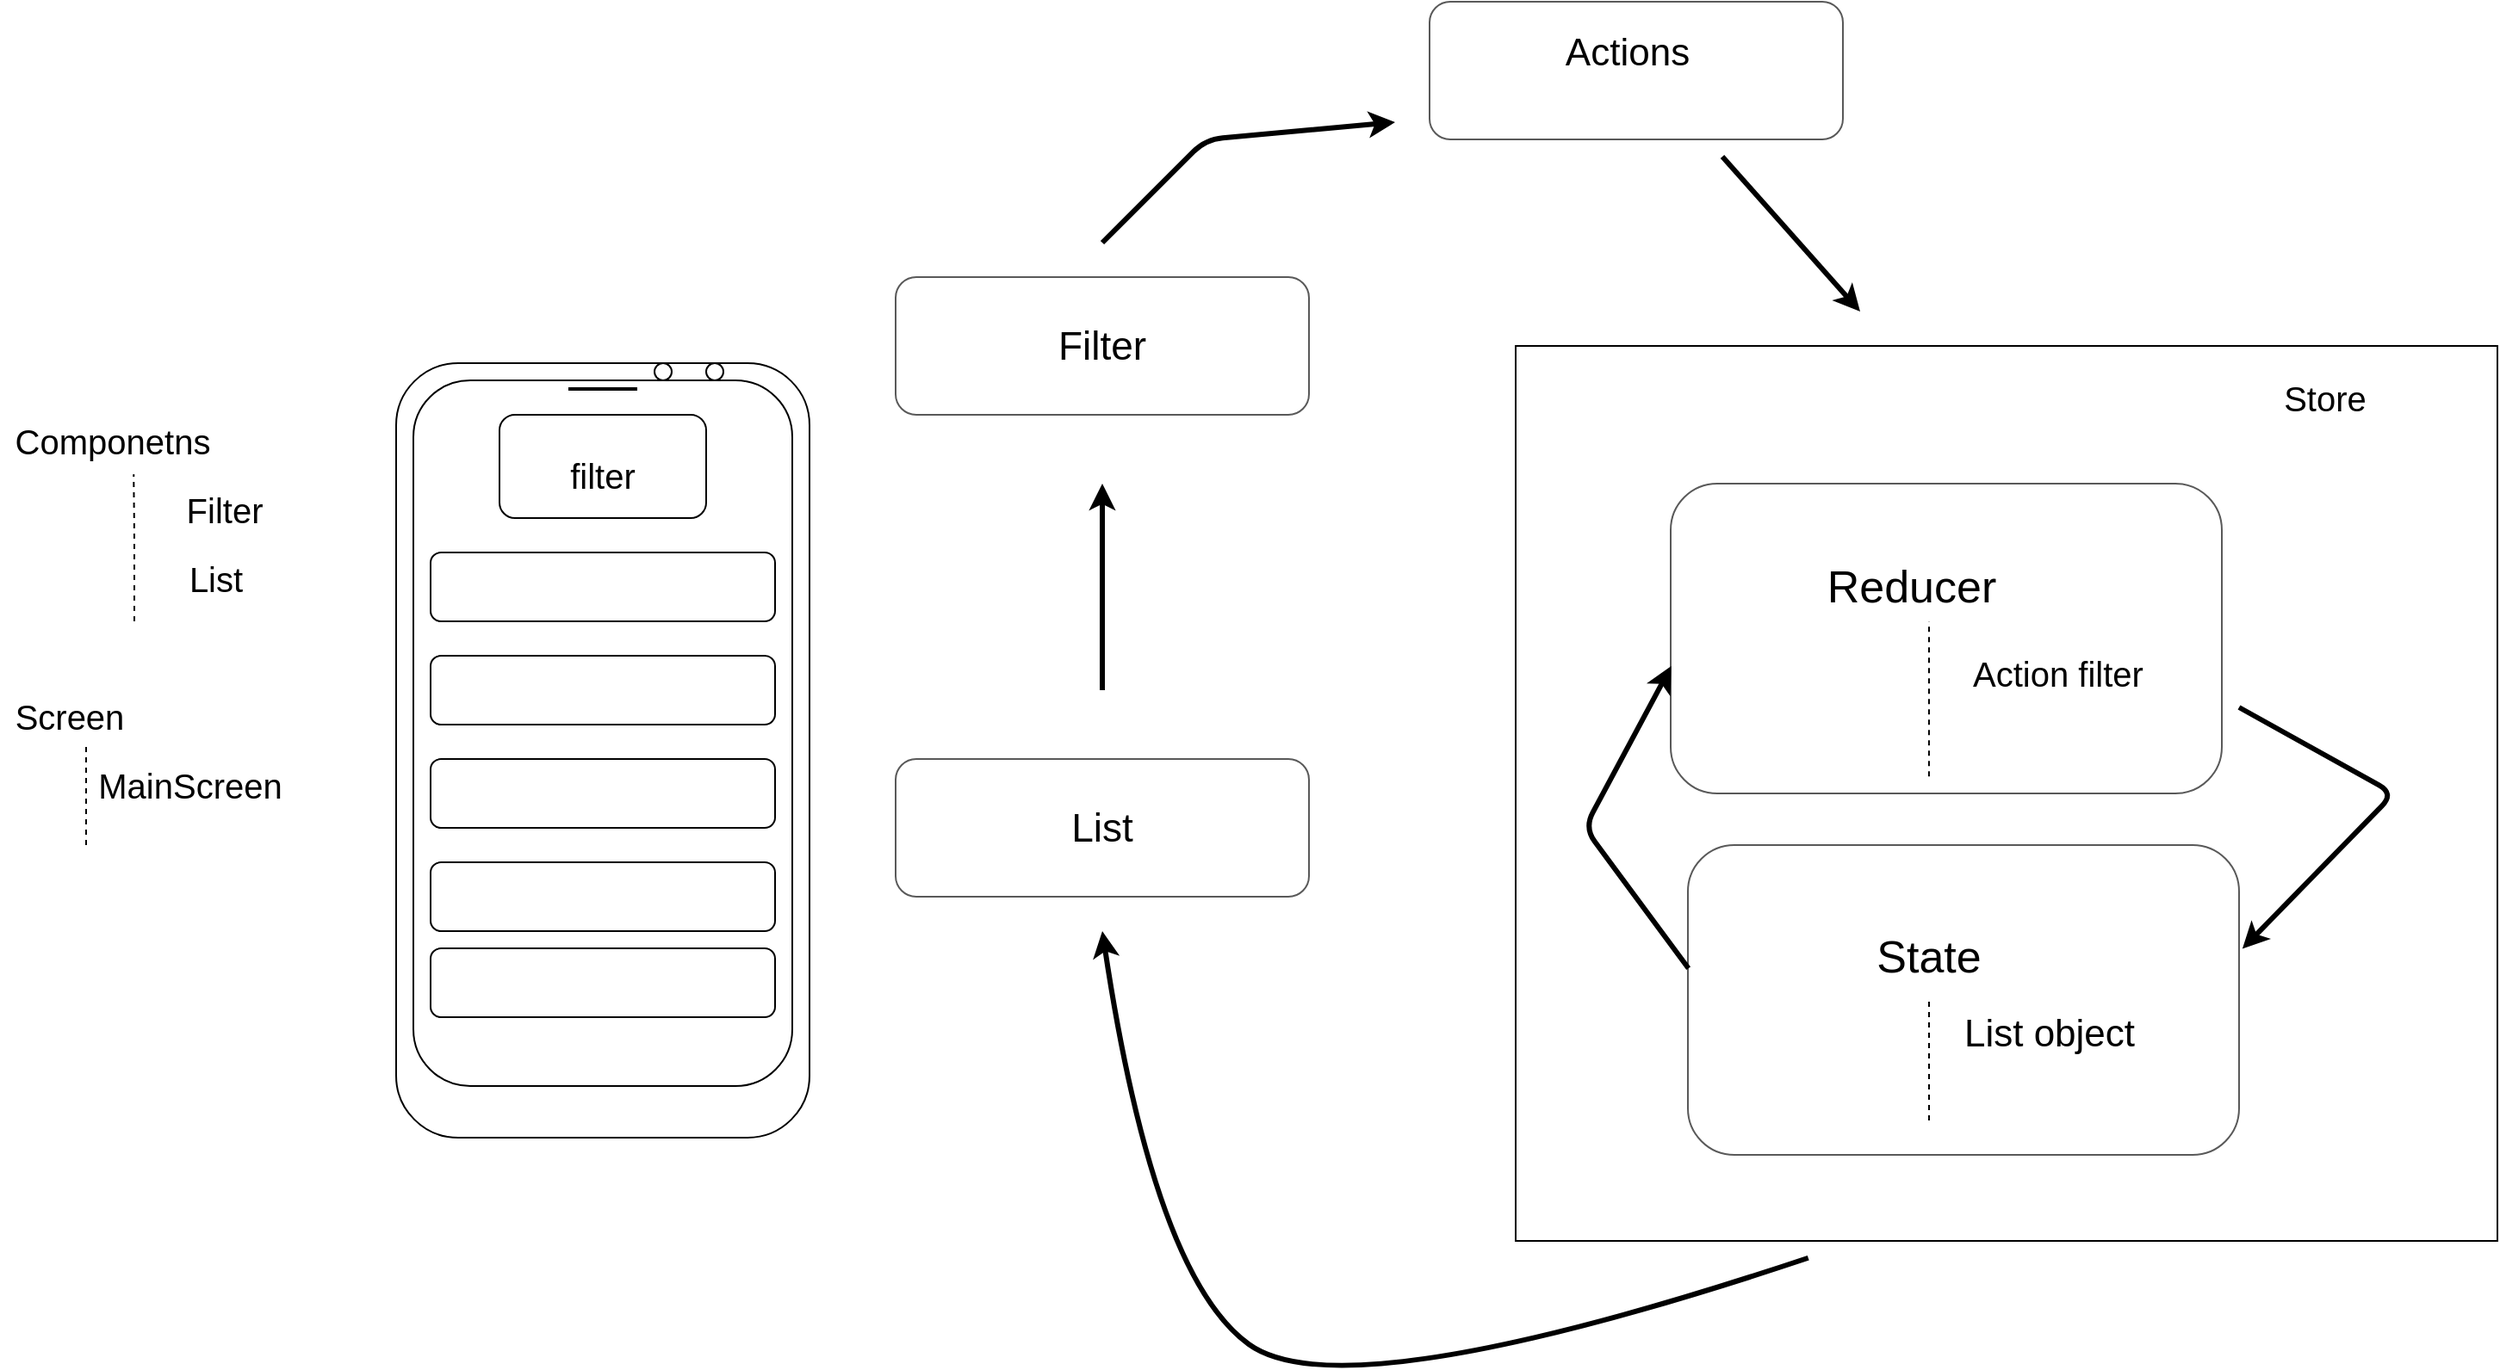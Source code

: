 <mxfile version="12.4.9" type="device"><diagram id="ubIXflRE_HvQk6Dx-LAC" name="Page-1"><mxGraphModel dx="1631" dy="1064" grid="1" gridSize="10" guides="0" tooltips="1" connect="0" arrows="0" fold="1" page="0" pageScale="1" pageWidth="827" pageHeight="1169" math="0" shadow="0"><root><mxCell id="0"/><mxCell id="1" parent="0"/><mxCell id="zcNL_GRD1mYHBkRwLtNR-1" value="" style="rounded=1;whiteSpace=wrap;html=1;fillColor=none;" vertex="1" parent="1"><mxGeometry x="630" y="370" width="240" height="450" as="geometry"/></mxCell><mxCell id="zcNL_GRD1mYHBkRwLtNR-3" value="" style="line;strokeWidth=2;html=1;fillColor=none;" vertex="1" parent="1"><mxGeometry x="730" y="380" width="40" height="10" as="geometry"/></mxCell><mxCell id="zcNL_GRD1mYHBkRwLtNR-5" value="" style="rounded=1;whiteSpace=wrap;html=1;fillColor=none;" vertex="1" parent="1"><mxGeometry x="640" y="380" width="220" height="410" as="geometry"/></mxCell><mxCell id="zcNL_GRD1mYHBkRwLtNR-6" value="" style="ellipse;whiteSpace=wrap;html=1;fillColor=none;" vertex="1" parent="1"><mxGeometry x="780" y="370" width="10" height="10" as="geometry"/></mxCell><mxCell id="zcNL_GRD1mYHBkRwLtNR-7" value="" style="ellipse;whiteSpace=wrap;html=1;fillColor=none;" vertex="1" parent="1"><mxGeometry x="810" y="370" width="10" height="10" as="geometry"/></mxCell><mxCell id="zcNL_GRD1mYHBkRwLtNR-13" value="" style="rounded=1;whiteSpace=wrap;html=1;fillColor=none;" vertex="1" parent="1"><mxGeometry x="690" y="400" width="120" height="60" as="geometry"/></mxCell><mxCell id="zcNL_GRD1mYHBkRwLtNR-14" value="filter" style="text;html=1;strokeColor=none;fillColor=none;align=center;verticalAlign=middle;whiteSpace=wrap;rounded=0;fontSize=20;" vertex="1" parent="1"><mxGeometry x="710" y="420" width="80" height="30" as="geometry"/></mxCell><mxCell id="zcNL_GRD1mYHBkRwLtNR-15" value="&lt;span style=&quot;color: rgba(0 , 0 , 0 , 0) ; font-family: monospace ; font-size: 0px&quot;&gt;ccccccccccccccccccccccc&lt;/span&gt;" style="rounded=1;whiteSpace=wrap;html=1;fillColor=none;fontSize=20;" vertex="1" parent="1"><mxGeometry x="650" y="480" width="200" height="40" as="geometry"/></mxCell><mxCell id="zcNL_GRD1mYHBkRwLtNR-16" value="&lt;span style=&quot;color: rgba(0 , 0 , 0 , 0) ; font-family: monospace ; font-size: 0px&quot;&gt;ccccccccccccccccccccccc&lt;/span&gt;" style="rounded=1;whiteSpace=wrap;html=1;fillColor=none;fontSize=20;" vertex="1" parent="1"><mxGeometry x="650" y="540" width="200" height="40" as="geometry"/></mxCell><mxCell id="zcNL_GRD1mYHBkRwLtNR-17" value="&lt;span style=&quot;color: rgba(0 , 0 , 0 , 0) ; font-family: monospace ; font-size: 0px&quot;&gt;ccccccccccccccccccccccc&lt;/span&gt;" style="rounded=1;whiteSpace=wrap;html=1;fillColor=none;fontSize=20;" vertex="1" parent="1"><mxGeometry x="650" y="600" width="200" height="40" as="geometry"/></mxCell><mxCell id="zcNL_GRD1mYHBkRwLtNR-18" value="&lt;span style=&quot;color: rgba(0 , 0 , 0 , 0) ; font-family: monospace ; font-size: 0px&quot;&gt;ccccccccccccccccccccccc&lt;/span&gt;" style="rounded=1;whiteSpace=wrap;html=1;fillColor=none;fontSize=20;" vertex="1" parent="1"><mxGeometry x="650" y="660" width="200" height="40" as="geometry"/></mxCell><mxCell id="zcNL_GRD1mYHBkRwLtNR-19" value="&lt;span style=&quot;color: rgba(0 , 0 , 0 , 0) ; font-family: monospace ; font-size: 0px&quot;&gt;ccccccccccccccccccccccc&lt;/span&gt;" style="rounded=1;whiteSpace=wrap;html=1;fillColor=none;fontSize=20;" vertex="1" parent="1"><mxGeometry x="650" y="710" width="200" height="40" as="geometry"/></mxCell><mxCell id="zcNL_GRD1mYHBkRwLtNR-21" value="Componetns&lt;br&gt;" style="text;html=1;align=center;verticalAlign=middle;resizable=0;points=[];autosize=1;fontSize=20;" vertex="1" parent="1"><mxGeometry x="400" y="400" width="130" height="30" as="geometry"/></mxCell><mxCell id="zcNL_GRD1mYHBkRwLtNR-26" value="Filter" style="text;html=1;align=center;verticalAlign=middle;resizable=0;points=[];autosize=1;fontSize=20;" vertex="1" parent="1"><mxGeometry x="500" y="440" width="60" height="30" as="geometry"/></mxCell><mxCell id="zcNL_GRD1mYHBkRwLtNR-29" value="List" style="text;html=1;align=center;verticalAlign=middle;resizable=0;points=[];autosize=1;fontSize=20;" vertex="1" parent="1"><mxGeometry x="500" y="480" width="50" height="30" as="geometry"/></mxCell><mxCell id="zcNL_GRD1mYHBkRwLtNR-30" value="MainScreen&lt;br&gt;" style="text;html=1;align=center;verticalAlign=middle;resizable=0;points=[];autosize=1;fontSize=20;" vertex="1" parent="1"><mxGeometry x="450" y="600" width="120" height="30" as="geometry"/></mxCell><mxCell id="zcNL_GRD1mYHBkRwLtNR-32" value="Screen" style="text;html=1;align=center;verticalAlign=middle;resizable=0;points=[];autosize=1;fontSize=20;" vertex="1" parent="1"><mxGeometry x="400" y="560" width="80" height="30" as="geometry"/></mxCell><mxCell id="zcNL_GRD1mYHBkRwLtNR-37" value="" style="endArrow=none;dashed=1;html=1;fontSize=20;entryX=0.597;entryY=1.152;entryDx=0;entryDy=0;entryPerimeter=0;" edge="1" parent="1" target="zcNL_GRD1mYHBkRwLtNR-21"><mxGeometry width="50" height="50" relative="1" as="geometry"><mxPoint x="478" y="520" as="sourcePoint"/><mxPoint x="478" y="450" as="targetPoint"/><Array as="points"><mxPoint x="478" y="470"/></Array></mxGeometry></mxCell><mxCell id="zcNL_GRD1mYHBkRwLtNR-38" value="" style="endArrow=none;dashed=1;html=1;fontSize=20;" edge="1" parent="1"><mxGeometry width="50" height="50" relative="1" as="geometry"><mxPoint x="450" y="650" as="sourcePoint"/><mxPoint x="450" y="590" as="targetPoint"/></mxGeometry></mxCell><mxCell id="zcNL_GRD1mYHBkRwLtNR-44" value="" style="rounded=0;whiteSpace=wrap;html=1;fillColor=none;fontSize=20;" vertex="1" parent="1"><mxGeometry x="1280" y="360" width="570" height="520" as="geometry"/></mxCell><mxCell id="zcNL_GRD1mYHBkRwLtNR-47" value="Store" style="text;html=1;strokeColor=none;fillColor=none;align=center;verticalAlign=middle;whiteSpace=wrap;rounded=0;fontSize=20;" vertex="1" parent="1"><mxGeometry x="1730" y="380" width="40" height="20" as="geometry"/></mxCell><mxCell id="zcNL_GRD1mYHBkRwLtNR-48" value="&lt;font style=&quot;font-size: 26px&quot;&gt;Reducer&lt;/font&gt;" style="text;html=1;strokeColor=none;fillColor=none;align=center;verticalAlign=middle;whiteSpace=wrap;rounded=0;fontSize=20;" vertex="1" parent="1"><mxGeometry x="1490" y="490" width="40" height="20" as="geometry"/></mxCell><mxCell id="zcNL_GRD1mYHBkRwLtNR-49" value="&lt;font style=&quot;font-size: 26px&quot;&gt;State&lt;/font&gt;" style="text;html=1;strokeColor=none;fillColor=none;align=center;verticalAlign=middle;whiteSpace=wrap;rounded=0;fontSize=20;" vertex="1" parent="1"><mxGeometry x="1440" y="670" width="160" height="90" as="geometry"/></mxCell><mxCell id="zcNL_GRD1mYHBkRwLtNR-50" value="&lt;font style=&quot;font-size: 22px&quot;&gt;List object&lt;/font&gt;" style="text;html=1;strokeColor=none;fillColor=none;align=center;verticalAlign=middle;whiteSpace=wrap;rounded=0;fontSize=20;" vertex="1" parent="1"><mxGeometry x="1520" y="750" width="140" height="20" as="geometry"/></mxCell><mxCell id="zcNL_GRD1mYHBkRwLtNR-55" value="" style="endArrow=none;dashed=1;html=1;fontSize=20;" edge="1" parent="1"><mxGeometry width="50" height="50" relative="1" as="geometry"><mxPoint x="1520" y="810" as="sourcePoint"/><mxPoint x="1520" y="740" as="targetPoint"/></mxGeometry></mxCell><mxCell id="zcNL_GRD1mYHBkRwLtNR-56" value="Action filter" style="text;html=1;strokeColor=none;fillColor=none;align=center;verticalAlign=middle;whiteSpace=wrap;rounded=0;fontSize=20;" vertex="1" parent="1"><mxGeometry x="1530" y="540" width="130" height="20" as="geometry"/></mxCell><mxCell id="zcNL_GRD1mYHBkRwLtNR-57" value="" style="endArrow=none;dashed=1;html=1;fontSize=20;exitX=0.421;exitY=0.481;exitDx=0;exitDy=0;exitPerimeter=0;" edge="1" parent="1" source="zcNL_GRD1mYHBkRwLtNR-44"><mxGeometry width="50" height="50" relative="1" as="geometry"><mxPoint x="1470" y="570" as="sourcePoint"/><mxPoint x="1520" y="520" as="targetPoint"/></mxGeometry></mxCell><mxCell id="zcNL_GRD1mYHBkRwLtNR-58" value="" style="rounded=1;whiteSpace=wrap;html=1;fontSize=20;fillColor=none;strokeColor=#595959;" vertex="1" parent="1"><mxGeometry x="1370" y="440" width="320" height="180" as="geometry"/></mxCell><mxCell id="zcNL_GRD1mYHBkRwLtNR-59" value="" style="rounded=1;whiteSpace=wrap;html=1;fontSize=20;fillColor=none;strokeColor=#595959;" vertex="1" parent="1"><mxGeometry x="1380" y="650" width="320" height="180" as="geometry"/></mxCell><mxCell id="zcNL_GRD1mYHBkRwLtNR-60" value="" style="rounded=1;whiteSpace=wrap;html=1;strokeColor=#595959;fillColor=none;fontSize=20;" vertex="1" parent="1"><mxGeometry x="920" y="600" width="240" height="80" as="geometry"/></mxCell><mxCell id="zcNL_GRD1mYHBkRwLtNR-61" value="" style="rounded=1;whiteSpace=wrap;html=1;strokeColor=#595959;fillColor=none;fontSize=20;" vertex="1" parent="1"><mxGeometry x="920" y="320" width="240" height="80" as="geometry"/></mxCell><mxCell id="zcNL_GRD1mYHBkRwLtNR-62" value="" style="rounded=1;whiteSpace=wrap;html=1;strokeColor=#595959;fillColor=none;fontSize=20;" vertex="1" parent="1"><mxGeometry x="1230" y="160" width="240" height="80" as="geometry"/></mxCell><mxCell id="zcNL_GRD1mYHBkRwLtNR-63" value="&lt;font style=&quot;font-size: 23px&quot;&gt;List&lt;/font&gt;" style="text;html=1;strokeColor=none;fillColor=none;align=center;verticalAlign=middle;whiteSpace=wrap;rounded=0;fontSize=20;" vertex="1" parent="1"><mxGeometry x="1020" y="630" width="40" height="20" as="geometry"/></mxCell><mxCell id="zcNL_GRD1mYHBkRwLtNR-64" value="&lt;font style=&quot;font-size: 23px&quot;&gt;Filter&lt;/font&gt;" style="text;html=1;strokeColor=none;fillColor=none;align=center;verticalAlign=middle;whiteSpace=wrap;rounded=0;fontSize=20;" vertex="1" parent="1"><mxGeometry x="1020" y="350" width="40" height="20" as="geometry"/></mxCell><mxCell id="zcNL_GRD1mYHBkRwLtNR-65" value="&lt;font style=&quot;font-size: 22px&quot;&gt;Actions&lt;/font&gt;" style="text;html=1;strokeColor=none;fillColor=none;align=center;verticalAlign=middle;whiteSpace=wrap;rounded=0;fontSize=20;" vertex="1" parent="1"><mxGeometry x="1320" y="180" width="50" height="20" as="geometry"/></mxCell><mxCell id="zcNL_GRD1mYHBkRwLtNR-67" value="" style="endArrow=classic;html=1;fontSize=20;strokeWidth=3;" edge="1" parent="1"><mxGeometry width="50" height="50" relative="1" as="geometry"><mxPoint x="1040" y="560" as="sourcePoint"/><mxPoint x="1040" y="440" as="targetPoint"/></mxGeometry></mxCell><mxCell id="zcNL_GRD1mYHBkRwLtNR-68" value="" style="endArrow=classic;html=1;strokeWidth=3;fontSize=20;" edge="1" parent="1"><mxGeometry width="50" height="50" relative="1" as="geometry"><mxPoint x="1040" y="300" as="sourcePoint"/><mxPoint x="1210" y="230" as="targetPoint"/><Array as="points"><mxPoint x="1100" y="240"/></Array></mxGeometry></mxCell><mxCell id="zcNL_GRD1mYHBkRwLtNR-69" value="" style="endArrow=classic;html=1;strokeWidth=3;fontSize=20;" edge="1" parent="1"><mxGeometry width="50" height="50" relative="1" as="geometry"><mxPoint x="1400" y="250" as="sourcePoint"/><mxPoint x="1480" y="340" as="targetPoint"/></mxGeometry></mxCell><mxCell id="zcNL_GRD1mYHBkRwLtNR-71" value="" style="endArrow=classic;html=1;strokeWidth=3;fontSize=20;entryX=1.006;entryY=0.335;entryDx=0;entryDy=0;entryPerimeter=0;" edge="1" parent="1" target="zcNL_GRD1mYHBkRwLtNR-59"><mxGeometry width="50" height="50" relative="1" as="geometry"><mxPoint x="1700" y="570" as="sourcePoint"/><mxPoint x="1750" y="520" as="targetPoint"/><Array as="points"><mxPoint x="1790" y="620"/></Array></mxGeometry></mxCell><mxCell id="zcNL_GRD1mYHBkRwLtNR-72" value="" style="endArrow=classic;html=1;strokeWidth=3;fontSize=20;exitX=0.001;exitY=0.398;exitDx=0;exitDy=0;exitPerimeter=0;entryX=0.001;entryY=0.589;entryDx=0;entryDy=0;entryPerimeter=0;" edge="1" parent="1" source="zcNL_GRD1mYHBkRwLtNR-59" target="zcNL_GRD1mYHBkRwLtNR-58"><mxGeometry width="50" height="50" relative="1" as="geometry"><mxPoint x="1320" y="680" as="sourcePoint"/><mxPoint x="1370" y="630" as="targetPoint"/><Array as="points"><mxPoint x="1320" y="640"/></Array></mxGeometry></mxCell><mxCell id="zcNL_GRD1mYHBkRwLtNR-73" value="" style="curved=1;endArrow=classic;html=1;strokeWidth=3;fontSize=20;exitX=0.298;exitY=1.019;exitDx=0;exitDy=0;exitPerimeter=0;" edge="1" parent="1" source="zcNL_GRD1mYHBkRwLtNR-44"><mxGeometry width="50" height="50" relative="1" as="geometry"><mxPoint x="1400" y="1030" as="sourcePoint"/><mxPoint x="1040" y="700" as="targetPoint"/><Array as="points"><mxPoint x="1180" y="980"/><mxPoint x="1070" y="900"/></Array></mxGeometry></mxCell></root></mxGraphModel></diagram></mxfile>